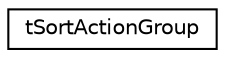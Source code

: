 digraph G
{
  edge [fontname="Helvetica",fontsize="10",labelfontname="Helvetica",labelfontsize="10"];
  node [fontname="Helvetica",fontsize="10",shape=record];
  rankdir=LR;
  Node1 [label="tSortActionGroup",height=0.2,width=0.4,color="black", fillcolor="white", style="filled",URL="$d0/d09/structtSortActionGroup.html"];
}
